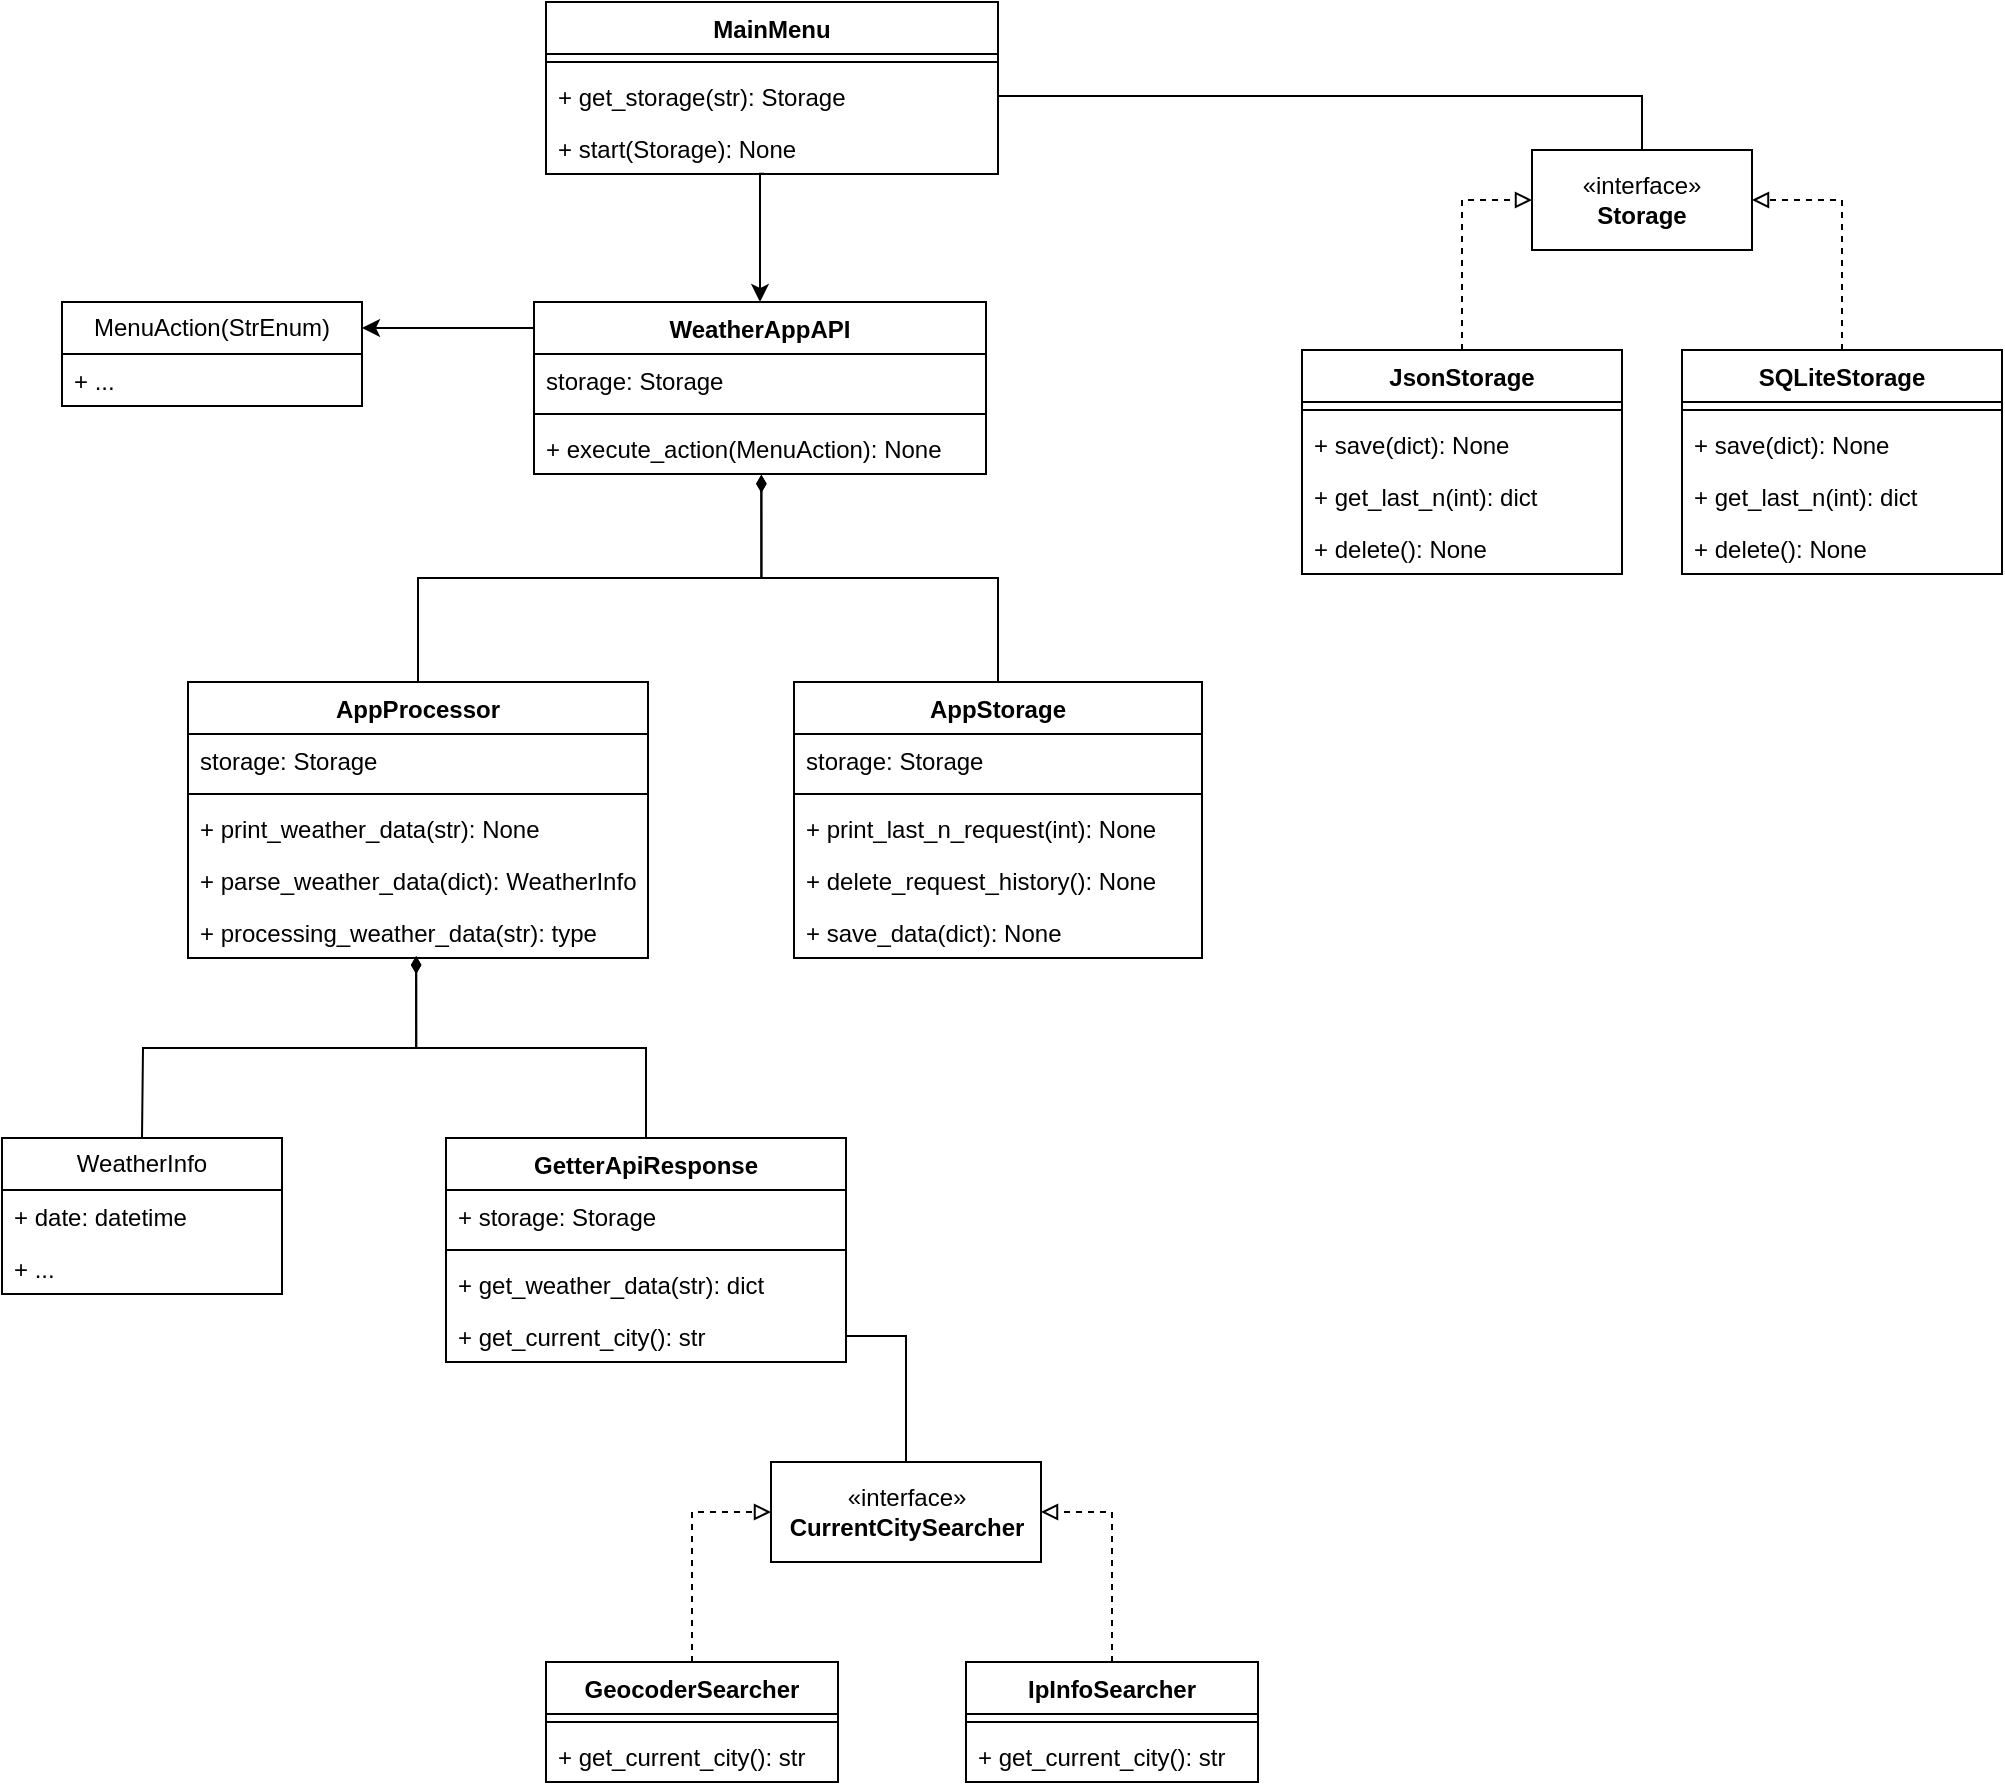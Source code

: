 <mxfile version="22.1.7" type="github">
  <diagram id="C5RBs43oDa-KdzZeNtuy" name="Classes">
    <mxGraphModel dx="1909" dy="1029" grid="1" gridSize="10" guides="1" tooltips="1" connect="1" arrows="1" fold="1" page="1" pageScale="1" pageWidth="827" pageHeight="1169" math="0" shadow="0">
      <root>
        <mxCell id="WIyWlLk6GJQsqaUBKTNV-0" />
        <mxCell id="WIyWlLk6GJQsqaUBKTNV-1" parent="WIyWlLk6GJQsqaUBKTNV-0" />
        <mxCell id="CmBJolzLrZD9tK1PKWl1-5" value="MainMenu" style="swimlane;fontStyle=1;align=center;verticalAlign=top;childLayout=stackLayout;horizontal=1;startSize=26;horizontalStack=0;resizeParent=1;resizeParentMax=0;resizeLast=0;collapsible=1;marginBottom=0;whiteSpace=wrap;html=1;" vertex="1" parent="WIyWlLk6GJQsqaUBKTNV-1">
          <mxGeometry x="632" y="120" width="226" height="86" as="geometry" />
        </mxCell>
        <mxCell id="CmBJolzLrZD9tK1PKWl1-6" value="" style="line;strokeWidth=1;fillColor=none;align=left;verticalAlign=middle;spacingTop=-1;spacingLeft=3;spacingRight=3;rotatable=0;labelPosition=right;points=[];portConstraint=eastwest;strokeColor=inherit;" vertex="1" parent="CmBJolzLrZD9tK1PKWl1-5">
          <mxGeometry y="26" width="226" height="8" as="geometry" />
        </mxCell>
        <mxCell id="CmBJolzLrZD9tK1PKWl1-7" value="+ get_storage(str): Storage" style="text;strokeColor=none;fillColor=none;align=left;verticalAlign=top;spacingLeft=4;spacingRight=4;overflow=hidden;rotatable=0;points=[[0,0.5],[1,0.5]];portConstraint=eastwest;whiteSpace=wrap;html=1;" vertex="1" parent="CmBJolzLrZD9tK1PKWl1-5">
          <mxGeometry y="34" width="226" height="26" as="geometry" />
        </mxCell>
        <mxCell id="CmBJolzLrZD9tK1PKWl1-8" value="+ start(Storage): None" style="text;strokeColor=none;fillColor=none;align=left;verticalAlign=top;spacingLeft=4;spacingRight=4;overflow=hidden;rotatable=0;points=[[0,0.5],[1,0.5]];portConstraint=eastwest;whiteSpace=wrap;html=1;" vertex="1" parent="CmBJolzLrZD9tK1PKWl1-5">
          <mxGeometry y="60" width="226" height="26" as="geometry" />
        </mxCell>
        <mxCell id="CmBJolzLrZD9tK1PKWl1-9" value="GetterApiResponse" style="swimlane;fontStyle=1;align=center;verticalAlign=top;childLayout=stackLayout;horizontal=1;startSize=26;horizontalStack=0;resizeParent=1;resizeParentMax=0;resizeLast=0;collapsible=1;marginBottom=0;whiteSpace=wrap;html=1;" vertex="1" parent="WIyWlLk6GJQsqaUBKTNV-1">
          <mxGeometry x="582" y="688" width="200" height="112" as="geometry" />
        </mxCell>
        <mxCell id="CmBJolzLrZD9tK1PKWl1-10" value="+ storage: Storage" style="text;strokeColor=none;fillColor=none;align=left;verticalAlign=top;spacingLeft=4;spacingRight=4;overflow=hidden;rotatable=0;points=[[0,0.5],[1,0.5]];portConstraint=eastwest;whiteSpace=wrap;html=1;" vertex="1" parent="CmBJolzLrZD9tK1PKWl1-9">
          <mxGeometry y="26" width="200" height="26" as="geometry" />
        </mxCell>
        <mxCell id="CmBJolzLrZD9tK1PKWl1-11" value="" style="line;strokeWidth=1;fillColor=none;align=left;verticalAlign=middle;spacingTop=-1;spacingLeft=3;spacingRight=3;rotatable=0;labelPosition=right;points=[];portConstraint=eastwest;strokeColor=inherit;" vertex="1" parent="CmBJolzLrZD9tK1PKWl1-9">
          <mxGeometry y="52" width="200" height="8" as="geometry" />
        </mxCell>
        <mxCell id="CmBJolzLrZD9tK1PKWl1-12" value="+ get_weather_data(str): dict" style="text;strokeColor=none;fillColor=none;align=left;verticalAlign=top;spacingLeft=4;spacingRight=4;overflow=hidden;rotatable=0;points=[[0,0.5],[1,0.5]];portConstraint=eastwest;whiteSpace=wrap;html=1;" vertex="1" parent="CmBJolzLrZD9tK1PKWl1-9">
          <mxGeometry y="60" width="200" height="26" as="geometry" />
        </mxCell>
        <mxCell id="CmBJolzLrZD9tK1PKWl1-13" value="+ get_current_city(): str" style="text;strokeColor=none;fillColor=none;align=left;verticalAlign=top;spacingLeft=4;spacingRight=4;overflow=hidden;rotatable=0;points=[[0,0.5],[1,0.5]];portConstraint=eastwest;whiteSpace=wrap;html=1;" vertex="1" parent="CmBJolzLrZD9tK1PKWl1-9">
          <mxGeometry y="86" width="200" height="26" as="geometry" />
        </mxCell>
        <mxCell id="CmBJolzLrZD9tK1PKWl1-14" value="AppProcessor" style="swimlane;fontStyle=1;align=center;verticalAlign=top;childLayout=stackLayout;horizontal=1;startSize=26;horizontalStack=0;resizeParent=1;resizeParentMax=0;resizeLast=0;collapsible=1;marginBottom=0;whiteSpace=wrap;html=1;" vertex="1" parent="WIyWlLk6GJQsqaUBKTNV-1">
          <mxGeometry x="453" y="460" width="230" height="138" as="geometry" />
        </mxCell>
        <mxCell id="CmBJolzLrZD9tK1PKWl1-15" value="storage: Storage" style="text;strokeColor=none;fillColor=none;align=left;verticalAlign=top;spacingLeft=4;spacingRight=4;overflow=hidden;rotatable=0;points=[[0,0.5],[1,0.5]];portConstraint=eastwest;whiteSpace=wrap;html=1;" vertex="1" parent="CmBJolzLrZD9tK1PKWl1-14">
          <mxGeometry y="26" width="230" height="26" as="geometry" />
        </mxCell>
        <mxCell id="CmBJolzLrZD9tK1PKWl1-16" value="" style="line;strokeWidth=1;fillColor=none;align=left;verticalAlign=middle;spacingTop=-1;spacingLeft=3;spacingRight=3;rotatable=0;labelPosition=right;points=[];portConstraint=eastwest;strokeColor=inherit;" vertex="1" parent="CmBJolzLrZD9tK1PKWl1-14">
          <mxGeometry y="52" width="230" height="8" as="geometry" />
        </mxCell>
        <mxCell id="CmBJolzLrZD9tK1PKWl1-17" value="+ print_weather_data(str): None" style="text;strokeColor=none;fillColor=none;align=left;verticalAlign=top;spacingLeft=4;spacingRight=4;overflow=hidden;rotatable=0;points=[[0,0.5],[1,0.5]];portConstraint=eastwest;whiteSpace=wrap;html=1;" vertex="1" parent="CmBJolzLrZD9tK1PKWl1-14">
          <mxGeometry y="60" width="230" height="26" as="geometry" />
        </mxCell>
        <mxCell id="CmBJolzLrZD9tK1PKWl1-18" value="+ parse_weather_data(dict): WeatherInfo" style="text;strokeColor=none;fillColor=none;align=left;verticalAlign=top;spacingLeft=4;spacingRight=4;overflow=hidden;rotatable=0;points=[[0,0.5],[1,0.5]];portConstraint=eastwest;whiteSpace=wrap;html=1;" vertex="1" parent="CmBJolzLrZD9tK1PKWl1-14">
          <mxGeometry y="86" width="230" height="26" as="geometry" />
        </mxCell>
        <mxCell id="CmBJolzLrZD9tK1PKWl1-19" value="+ processing_weather_data(str): type" style="text;strokeColor=none;fillColor=none;align=left;verticalAlign=top;spacingLeft=4;spacingRight=4;overflow=hidden;rotatable=0;points=[[0,0.5],[1,0.5]];portConstraint=eastwest;whiteSpace=wrap;html=1;" vertex="1" parent="CmBJolzLrZD9tK1PKWl1-14">
          <mxGeometry y="112" width="230" height="26" as="geometry" />
        </mxCell>
        <mxCell id="CmBJolzLrZD9tK1PKWl1-20" value="AppStorage" style="swimlane;fontStyle=1;align=center;verticalAlign=top;childLayout=stackLayout;horizontal=1;startSize=26;horizontalStack=0;resizeParent=1;resizeParentMax=0;resizeLast=0;collapsible=1;marginBottom=0;whiteSpace=wrap;html=1;" vertex="1" parent="WIyWlLk6GJQsqaUBKTNV-1">
          <mxGeometry x="756" y="460" width="204" height="138" as="geometry" />
        </mxCell>
        <mxCell id="CmBJolzLrZD9tK1PKWl1-21" value="storage: Storage" style="text;strokeColor=none;fillColor=none;align=left;verticalAlign=top;spacingLeft=4;spacingRight=4;overflow=hidden;rotatable=0;points=[[0,0.5],[1,0.5]];portConstraint=eastwest;whiteSpace=wrap;html=1;" vertex="1" parent="CmBJolzLrZD9tK1PKWl1-20">
          <mxGeometry y="26" width="204" height="26" as="geometry" />
        </mxCell>
        <mxCell id="CmBJolzLrZD9tK1PKWl1-22" value="" style="line;strokeWidth=1;fillColor=none;align=left;verticalAlign=middle;spacingTop=-1;spacingLeft=3;spacingRight=3;rotatable=0;labelPosition=right;points=[];portConstraint=eastwest;strokeColor=inherit;" vertex="1" parent="CmBJolzLrZD9tK1PKWl1-20">
          <mxGeometry y="52" width="204" height="8" as="geometry" />
        </mxCell>
        <mxCell id="CmBJolzLrZD9tK1PKWl1-23" value="+ print_last_n_request(int): None" style="text;strokeColor=none;fillColor=none;align=left;verticalAlign=top;spacingLeft=4;spacingRight=4;overflow=hidden;rotatable=0;points=[[0,0.5],[1,0.5]];portConstraint=eastwest;whiteSpace=wrap;html=1;" vertex="1" parent="CmBJolzLrZD9tK1PKWl1-20">
          <mxGeometry y="60" width="204" height="26" as="geometry" />
        </mxCell>
        <mxCell id="CmBJolzLrZD9tK1PKWl1-24" value="+ delete_request_history(): None" style="text;strokeColor=none;fillColor=none;align=left;verticalAlign=top;spacingLeft=4;spacingRight=4;overflow=hidden;rotatable=0;points=[[0,0.5],[1,0.5]];portConstraint=eastwest;whiteSpace=wrap;html=1;" vertex="1" parent="CmBJolzLrZD9tK1PKWl1-20">
          <mxGeometry y="86" width="204" height="26" as="geometry" />
        </mxCell>
        <mxCell id="CmBJolzLrZD9tK1PKWl1-25" value="+ save_data(dict): None" style="text;strokeColor=none;fillColor=none;align=left;verticalAlign=top;spacingLeft=4;spacingRight=4;overflow=hidden;rotatable=0;points=[[0,0.5],[1,0.5]];portConstraint=eastwest;whiteSpace=wrap;html=1;" vertex="1" parent="CmBJolzLrZD9tK1PKWl1-20">
          <mxGeometry y="112" width="204" height="26" as="geometry" />
        </mxCell>
        <mxCell id="CmBJolzLrZD9tK1PKWl1-26" value="«interface»&lt;br&gt;&lt;b&gt;Storage&lt;/b&gt;" style="html=1;whiteSpace=wrap;" vertex="1" parent="WIyWlLk6GJQsqaUBKTNV-1">
          <mxGeometry x="1125" y="194" width="110" height="50" as="geometry" />
        </mxCell>
        <mxCell id="CmBJolzLrZD9tK1PKWl1-27" style="edgeStyle=orthogonalEdgeStyle;rounded=0;orthogonalLoop=1;jettySize=auto;html=1;exitX=0.5;exitY=0;exitDx=0;exitDy=0;entryX=0;entryY=0.5;entryDx=0;entryDy=0;endArrow=block;endFill=0;dashed=1;" edge="1" parent="WIyWlLk6GJQsqaUBKTNV-1" source="CmBJolzLrZD9tK1PKWl1-28" target="CmBJolzLrZD9tK1PKWl1-26">
          <mxGeometry relative="1" as="geometry" />
        </mxCell>
        <mxCell id="CmBJolzLrZD9tK1PKWl1-28" value="JsonStorage" style="swimlane;fontStyle=1;align=center;verticalAlign=top;childLayout=stackLayout;horizontal=1;startSize=26;horizontalStack=0;resizeParent=1;resizeParentMax=0;resizeLast=0;collapsible=1;marginBottom=0;whiteSpace=wrap;html=1;" vertex="1" parent="WIyWlLk6GJQsqaUBKTNV-1">
          <mxGeometry x="1010" y="294" width="160" height="112" as="geometry" />
        </mxCell>
        <mxCell id="CmBJolzLrZD9tK1PKWl1-30" value="" style="line;strokeWidth=1;fillColor=none;align=left;verticalAlign=middle;spacingTop=-1;spacingLeft=3;spacingRight=3;rotatable=0;labelPosition=right;points=[];portConstraint=eastwest;strokeColor=inherit;" vertex="1" parent="CmBJolzLrZD9tK1PKWl1-28">
          <mxGeometry y="26" width="160" height="8" as="geometry" />
        </mxCell>
        <mxCell id="CmBJolzLrZD9tK1PKWl1-31" value="+ save(dict): None" style="text;strokeColor=none;fillColor=none;align=left;verticalAlign=top;spacingLeft=4;spacingRight=4;overflow=hidden;rotatable=0;points=[[0,0.5],[1,0.5]];portConstraint=eastwest;whiteSpace=wrap;html=1;" vertex="1" parent="CmBJolzLrZD9tK1PKWl1-28">
          <mxGeometry y="34" width="160" height="26" as="geometry" />
        </mxCell>
        <mxCell id="CmBJolzLrZD9tK1PKWl1-32" value="+ get_last_n(int): dict" style="text;strokeColor=none;fillColor=none;align=left;verticalAlign=top;spacingLeft=4;spacingRight=4;overflow=hidden;rotatable=0;points=[[0,0.5],[1,0.5]];portConstraint=eastwest;whiteSpace=wrap;html=1;" vertex="1" parent="CmBJolzLrZD9tK1PKWl1-28">
          <mxGeometry y="60" width="160" height="26" as="geometry" />
        </mxCell>
        <mxCell id="CmBJolzLrZD9tK1PKWl1-33" value="+ delete(): None" style="text;strokeColor=none;fillColor=none;align=left;verticalAlign=top;spacingLeft=4;spacingRight=4;overflow=hidden;rotatable=0;points=[[0,0.5],[1,0.5]];portConstraint=eastwest;whiteSpace=wrap;html=1;" vertex="1" parent="CmBJolzLrZD9tK1PKWl1-28">
          <mxGeometry y="86" width="160" height="26" as="geometry" />
        </mxCell>
        <mxCell id="CmBJolzLrZD9tK1PKWl1-34" style="edgeStyle=orthogonalEdgeStyle;rounded=0;orthogonalLoop=1;jettySize=auto;html=1;exitX=0.5;exitY=0;exitDx=0;exitDy=0;entryX=1;entryY=0.5;entryDx=0;entryDy=0;dashed=1;endArrow=block;endFill=0;" edge="1" parent="WIyWlLk6GJQsqaUBKTNV-1" source="CmBJolzLrZD9tK1PKWl1-35" target="CmBJolzLrZD9tK1PKWl1-26">
          <mxGeometry relative="1" as="geometry" />
        </mxCell>
        <mxCell id="CmBJolzLrZD9tK1PKWl1-35" value="SQLiteStorage" style="swimlane;fontStyle=1;align=center;verticalAlign=top;childLayout=stackLayout;horizontal=1;startSize=26;horizontalStack=0;resizeParent=1;resizeParentMax=0;resizeLast=0;collapsible=1;marginBottom=0;whiteSpace=wrap;html=1;" vertex="1" parent="WIyWlLk6GJQsqaUBKTNV-1">
          <mxGeometry x="1200" y="294" width="160" height="112" as="geometry" />
        </mxCell>
        <mxCell id="CmBJolzLrZD9tK1PKWl1-37" value="" style="line;strokeWidth=1;fillColor=none;align=left;verticalAlign=middle;spacingTop=-1;spacingLeft=3;spacingRight=3;rotatable=0;labelPosition=right;points=[];portConstraint=eastwest;strokeColor=inherit;" vertex="1" parent="CmBJolzLrZD9tK1PKWl1-35">
          <mxGeometry y="26" width="160" height="8" as="geometry" />
        </mxCell>
        <mxCell id="CmBJolzLrZD9tK1PKWl1-38" value="+ save(dict): None" style="text;strokeColor=none;fillColor=none;align=left;verticalAlign=top;spacingLeft=4;spacingRight=4;overflow=hidden;rotatable=0;points=[[0,0.5],[1,0.5]];portConstraint=eastwest;whiteSpace=wrap;html=1;" vertex="1" parent="CmBJolzLrZD9tK1PKWl1-35">
          <mxGeometry y="34" width="160" height="26" as="geometry" />
        </mxCell>
        <mxCell id="CmBJolzLrZD9tK1PKWl1-39" value="+ get_last_n(int): dict" style="text;strokeColor=none;fillColor=none;align=left;verticalAlign=top;spacingLeft=4;spacingRight=4;overflow=hidden;rotatable=0;points=[[0,0.5],[1,0.5]];portConstraint=eastwest;whiteSpace=wrap;html=1;" vertex="1" parent="CmBJolzLrZD9tK1PKWl1-35">
          <mxGeometry y="60" width="160" height="26" as="geometry" />
        </mxCell>
        <mxCell id="CmBJolzLrZD9tK1PKWl1-40" value="+ delete(): None" style="text;strokeColor=none;fillColor=none;align=left;verticalAlign=top;spacingLeft=4;spacingRight=4;overflow=hidden;rotatable=0;points=[[0,0.5],[1,0.5]];portConstraint=eastwest;whiteSpace=wrap;html=1;" vertex="1" parent="CmBJolzLrZD9tK1PKWl1-35">
          <mxGeometry y="86" width="160" height="26" as="geometry" />
        </mxCell>
        <mxCell id="CmBJolzLrZD9tK1PKWl1-41" value="«interface»&lt;br&gt;&lt;b&gt;CurrentCitySearcher&lt;/b&gt;" style="html=1;whiteSpace=wrap;" vertex="1" parent="WIyWlLk6GJQsqaUBKTNV-1">
          <mxGeometry x="744.5" y="850" width="135" height="50" as="geometry" />
        </mxCell>
        <mxCell id="CmBJolzLrZD9tK1PKWl1-42" style="edgeStyle=orthogonalEdgeStyle;rounded=0;orthogonalLoop=1;jettySize=auto;html=1;exitX=0.5;exitY=0;exitDx=0;exitDy=0;entryX=0;entryY=0.5;entryDx=0;entryDy=0;endArrow=block;endFill=0;dashed=1;" edge="1" parent="WIyWlLk6GJQsqaUBKTNV-1" source="CmBJolzLrZD9tK1PKWl1-43" target="CmBJolzLrZD9tK1PKWl1-41">
          <mxGeometry relative="1" as="geometry" />
        </mxCell>
        <mxCell id="CmBJolzLrZD9tK1PKWl1-43" value="GeocoderSearcher" style="swimlane;fontStyle=1;align=center;verticalAlign=top;childLayout=stackLayout;horizontal=1;startSize=26;horizontalStack=0;resizeParent=1;resizeParentMax=0;resizeLast=0;collapsible=1;marginBottom=0;whiteSpace=wrap;html=1;" vertex="1" parent="WIyWlLk6GJQsqaUBKTNV-1">
          <mxGeometry x="632" y="950" width="146" height="60" as="geometry" />
        </mxCell>
        <mxCell id="CmBJolzLrZD9tK1PKWl1-44" value="" style="line;strokeWidth=1;fillColor=none;align=left;verticalAlign=middle;spacingTop=-1;spacingLeft=3;spacingRight=3;rotatable=0;labelPosition=right;points=[];portConstraint=eastwest;strokeColor=inherit;" vertex="1" parent="CmBJolzLrZD9tK1PKWl1-43">
          <mxGeometry y="26" width="146" height="8" as="geometry" />
        </mxCell>
        <mxCell id="CmBJolzLrZD9tK1PKWl1-45" value="+ get_current_city(): str" style="text;strokeColor=none;fillColor=none;align=left;verticalAlign=top;spacingLeft=4;spacingRight=4;overflow=hidden;rotatable=0;points=[[0,0.5],[1,0.5]];portConstraint=eastwest;whiteSpace=wrap;html=1;" vertex="1" parent="CmBJolzLrZD9tK1PKWl1-43">
          <mxGeometry y="34" width="146" height="26" as="geometry" />
        </mxCell>
        <mxCell id="CmBJolzLrZD9tK1PKWl1-46" style="edgeStyle=orthogonalEdgeStyle;rounded=0;orthogonalLoop=1;jettySize=auto;html=1;exitX=0.5;exitY=0;exitDx=0;exitDy=0;entryX=1;entryY=0.5;entryDx=0;entryDy=0;dashed=1;endArrow=block;endFill=0;" edge="1" parent="WIyWlLk6GJQsqaUBKTNV-1" source="CmBJolzLrZD9tK1PKWl1-47" target="CmBJolzLrZD9tK1PKWl1-41">
          <mxGeometry relative="1" as="geometry" />
        </mxCell>
        <mxCell id="CmBJolzLrZD9tK1PKWl1-47" value="IpInfoSearcher" style="swimlane;fontStyle=1;align=center;verticalAlign=top;childLayout=stackLayout;horizontal=1;startSize=26;horizontalStack=0;resizeParent=1;resizeParentMax=0;resizeLast=0;collapsible=1;marginBottom=0;whiteSpace=wrap;html=1;" vertex="1" parent="WIyWlLk6GJQsqaUBKTNV-1">
          <mxGeometry x="842" y="950" width="146" height="60" as="geometry" />
        </mxCell>
        <mxCell id="CmBJolzLrZD9tK1PKWl1-48" value="" style="line;strokeWidth=1;fillColor=none;align=left;verticalAlign=middle;spacingTop=-1;spacingLeft=3;spacingRight=3;rotatable=0;labelPosition=right;points=[];portConstraint=eastwest;strokeColor=inherit;" vertex="1" parent="CmBJolzLrZD9tK1PKWl1-47">
          <mxGeometry y="26" width="146" height="8" as="geometry" />
        </mxCell>
        <mxCell id="CmBJolzLrZD9tK1PKWl1-49" value="+ get_current_city(): str" style="text;strokeColor=none;fillColor=none;align=left;verticalAlign=top;spacingLeft=4;spacingRight=4;overflow=hidden;rotatable=0;points=[[0,0.5],[1,0.5]];portConstraint=eastwest;whiteSpace=wrap;html=1;" vertex="1" parent="CmBJolzLrZD9tK1PKWl1-47">
          <mxGeometry y="34" width="146" height="26" as="geometry" />
        </mxCell>
        <mxCell id="CmBJolzLrZD9tK1PKWl1-56" style="edgeStyle=orthogonalEdgeStyle;rounded=0;orthogonalLoop=1;jettySize=auto;html=1;exitX=0;exitY=0.25;exitDx=0;exitDy=0;entryX=1;entryY=0.25;entryDx=0;entryDy=0;" edge="1" parent="WIyWlLk6GJQsqaUBKTNV-1" source="CmBJolzLrZD9tK1PKWl1-57">
          <mxGeometry relative="1" as="geometry">
            <Array as="points">
              <mxPoint x="626" y="283" />
            </Array>
            <mxPoint x="540" y="283" as="targetPoint" />
          </mxGeometry>
        </mxCell>
        <mxCell id="CmBJolzLrZD9tK1PKWl1-57" value="WeatherAppAPI" style="swimlane;fontStyle=1;align=center;verticalAlign=top;childLayout=stackLayout;horizontal=1;startSize=26;horizontalStack=0;resizeParent=1;resizeParentMax=0;resizeLast=0;collapsible=1;marginBottom=0;whiteSpace=wrap;html=1;" vertex="1" parent="WIyWlLk6GJQsqaUBKTNV-1">
          <mxGeometry x="626" y="270" width="226" height="86" as="geometry" />
        </mxCell>
        <mxCell id="CmBJolzLrZD9tK1PKWl1-58" value="storage: Storage" style="text;strokeColor=none;fillColor=none;align=left;verticalAlign=top;spacingLeft=4;spacingRight=4;overflow=hidden;rotatable=0;points=[[0,0.5],[1,0.5]];portConstraint=eastwest;whiteSpace=wrap;html=1;" vertex="1" parent="CmBJolzLrZD9tK1PKWl1-57">
          <mxGeometry y="26" width="226" height="26" as="geometry" />
        </mxCell>
        <mxCell id="CmBJolzLrZD9tK1PKWl1-59" value="" style="line;strokeWidth=1;fillColor=none;align=left;verticalAlign=middle;spacingTop=-1;spacingLeft=3;spacingRight=3;rotatable=0;labelPosition=right;points=[];portConstraint=eastwest;strokeColor=inherit;" vertex="1" parent="CmBJolzLrZD9tK1PKWl1-57">
          <mxGeometry y="52" width="226" height="8" as="geometry" />
        </mxCell>
        <mxCell id="CmBJolzLrZD9tK1PKWl1-60" value="+ execute_action(MenuAction): None" style="text;strokeColor=none;fillColor=none;align=left;verticalAlign=top;spacingLeft=4;spacingRight=4;overflow=hidden;rotatable=0;points=[[0,0.5],[1,0.5]];portConstraint=eastwest;whiteSpace=wrap;html=1;" vertex="1" parent="CmBJolzLrZD9tK1PKWl1-57">
          <mxGeometry y="60" width="226" height="26" as="geometry" />
        </mxCell>
        <mxCell id="CmBJolzLrZD9tK1PKWl1-64" style="edgeStyle=orthogonalEdgeStyle;rounded=0;orthogonalLoop=1;jettySize=auto;html=1;exitX=1;exitY=0.5;exitDx=0;exitDy=0;entryX=0.5;entryY=0;entryDx=0;entryDy=0;endArrow=none;endFill=0;" edge="1" parent="WIyWlLk6GJQsqaUBKTNV-1" source="CmBJolzLrZD9tK1PKWl1-7" target="CmBJolzLrZD9tK1PKWl1-26">
          <mxGeometry relative="1" as="geometry" />
        </mxCell>
        <mxCell id="CmBJolzLrZD9tK1PKWl1-65" style="edgeStyle=orthogonalEdgeStyle;rounded=0;orthogonalLoop=1;jettySize=auto;html=1;exitX=1;exitY=0.5;exitDx=0;exitDy=0;entryX=0.5;entryY=0;entryDx=0;entryDy=0;startArrow=none;startFill=0;endArrow=none;endFill=0;" edge="1" parent="WIyWlLk6GJQsqaUBKTNV-1" source="CmBJolzLrZD9tK1PKWl1-13" target="CmBJolzLrZD9tK1PKWl1-41">
          <mxGeometry relative="1" as="geometry" />
        </mxCell>
        <mxCell id="CmBJolzLrZD9tK1PKWl1-68" style="edgeStyle=orthogonalEdgeStyle;rounded=0;orthogonalLoop=1;jettySize=auto;html=1;exitX=0.5;exitY=0;exitDx=0;exitDy=0;entryX=0.482;entryY=0.997;entryDx=0;entryDy=0;entryPerimeter=0;endArrow=none;endFill=0;startArrow=classic;startFill=1;" edge="1" parent="WIyWlLk6GJQsqaUBKTNV-1" source="CmBJolzLrZD9tK1PKWl1-57" target="CmBJolzLrZD9tK1PKWl1-8">
          <mxGeometry relative="1" as="geometry">
            <Array as="points">
              <mxPoint x="739" y="206" />
            </Array>
          </mxGeometry>
        </mxCell>
        <mxCell id="CmBJolzLrZD9tK1PKWl1-69" style="edgeStyle=orthogonalEdgeStyle;rounded=0;orthogonalLoop=1;jettySize=auto;html=1;exitX=0.5;exitY=0;exitDx=0;exitDy=0;entryX=0.503;entryY=1.015;entryDx=0;entryDy=0;entryPerimeter=0;endArrow=diamondThin;endFill=1;" edge="1" parent="WIyWlLk6GJQsqaUBKTNV-1" source="CmBJolzLrZD9tK1PKWl1-14" target="CmBJolzLrZD9tK1PKWl1-60">
          <mxGeometry relative="1" as="geometry" />
        </mxCell>
        <mxCell id="CmBJolzLrZD9tK1PKWl1-70" style="edgeStyle=orthogonalEdgeStyle;rounded=0;orthogonalLoop=1;jettySize=auto;html=1;exitX=0.5;exitY=0;exitDx=0;exitDy=0;entryX=0.503;entryY=1.015;entryDx=0;entryDy=0;entryPerimeter=0;endArrow=diamondThin;endFill=1;" edge="1" parent="WIyWlLk6GJQsqaUBKTNV-1" source="CmBJolzLrZD9tK1PKWl1-20" target="CmBJolzLrZD9tK1PKWl1-60">
          <mxGeometry relative="1" as="geometry" />
        </mxCell>
        <mxCell id="CmBJolzLrZD9tK1PKWl1-71" style="edgeStyle=orthogonalEdgeStyle;rounded=0;orthogonalLoop=1;jettySize=auto;html=1;exitX=0.5;exitY=0;exitDx=0;exitDy=0;entryX=0.496;entryY=0.962;entryDx=0;entryDy=0;entryPerimeter=0;endArrow=diamondThin;endFill=1;" edge="1" parent="WIyWlLk6GJQsqaUBKTNV-1" target="CmBJolzLrZD9tK1PKWl1-19">
          <mxGeometry relative="1" as="geometry">
            <mxPoint x="430" y="688" as="sourcePoint" />
          </mxGeometry>
        </mxCell>
        <mxCell id="CmBJolzLrZD9tK1PKWl1-73" style="edgeStyle=orthogonalEdgeStyle;rounded=0;orthogonalLoop=1;jettySize=auto;html=1;exitX=0.5;exitY=0;exitDx=0;exitDy=0;entryX=0.496;entryY=0.962;entryDx=0;entryDy=0;entryPerimeter=0;endArrow=diamondThin;endFill=1;" edge="1" parent="WIyWlLk6GJQsqaUBKTNV-1" source="CmBJolzLrZD9tK1PKWl1-9" target="CmBJolzLrZD9tK1PKWl1-19">
          <mxGeometry relative="1" as="geometry" />
        </mxCell>
        <mxCell id="umTQImjbJR3cFgYW0K2t-1" value="MenuAction(StrEnum)" style="swimlane;fontStyle=0;childLayout=stackLayout;horizontal=1;startSize=26;fillColor=none;horizontalStack=0;resizeParent=1;resizeParentMax=0;resizeLast=0;collapsible=1;marginBottom=0;whiteSpace=wrap;html=1;" vertex="1" parent="WIyWlLk6GJQsqaUBKTNV-1">
          <mxGeometry x="390" y="270" width="150" height="52" as="geometry" />
        </mxCell>
        <mxCell id="umTQImjbJR3cFgYW0K2t-2" value="+ ..." style="text;strokeColor=none;fillColor=none;align=left;verticalAlign=top;spacingLeft=4;spacingRight=4;overflow=hidden;rotatable=0;points=[[0,0.5],[1,0.5]];portConstraint=eastwest;whiteSpace=wrap;html=1;" vertex="1" parent="umTQImjbJR3cFgYW0K2t-1">
          <mxGeometry y="26" width="150" height="26" as="geometry" />
        </mxCell>
        <mxCell id="umTQImjbJR3cFgYW0K2t-5" value="WeatherInfo" style="swimlane;fontStyle=0;childLayout=stackLayout;horizontal=1;startSize=26;fillColor=none;horizontalStack=0;resizeParent=1;resizeParentMax=0;resizeLast=0;collapsible=1;marginBottom=0;whiteSpace=wrap;html=1;" vertex="1" parent="WIyWlLk6GJQsqaUBKTNV-1">
          <mxGeometry x="360" y="688" width="140" height="78" as="geometry" />
        </mxCell>
        <mxCell id="umTQImjbJR3cFgYW0K2t-6" value="+&amp;nbsp;date: datetime" style="text;strokeColor=none;fillColor=none;align=left;verticalAlign=top;spacingLeft=4;spacingRight=4;overflow=hidden;rotatable=0;points=[[0,0.5],[1,0.5]];portConstraint=eastwest;whiteSpace=wrap;html=1;" vertex="1" parent="umTQImjbJR3cFgYW0K2t-5">
          <mxGeometry y="26" width="140" height="26" as="geometry" />
        </mxCell>
        <mxCell id="umTQImjbJR3cFgYW0K2t-8" value="+ ..." style="text;strokeColor=none;fillColor=none;align=left;verticalAlign=top;spacingLeft=4;spacingRight=4;overflow=hidden;rotatable=0;points=[[0,0.5],[1,0.5]];portConstraint=eastwest;whiteSpace=wrap;html=1;" vertex="1" parent="umTQImjbJR3cFgYW0K2t-5">
          <mxGeometry y="52" width="140" height="26" as="geometry" />
        </mxCell>
      </root>
    </mxGraphModel>
  </diagram>
</mxfile>

